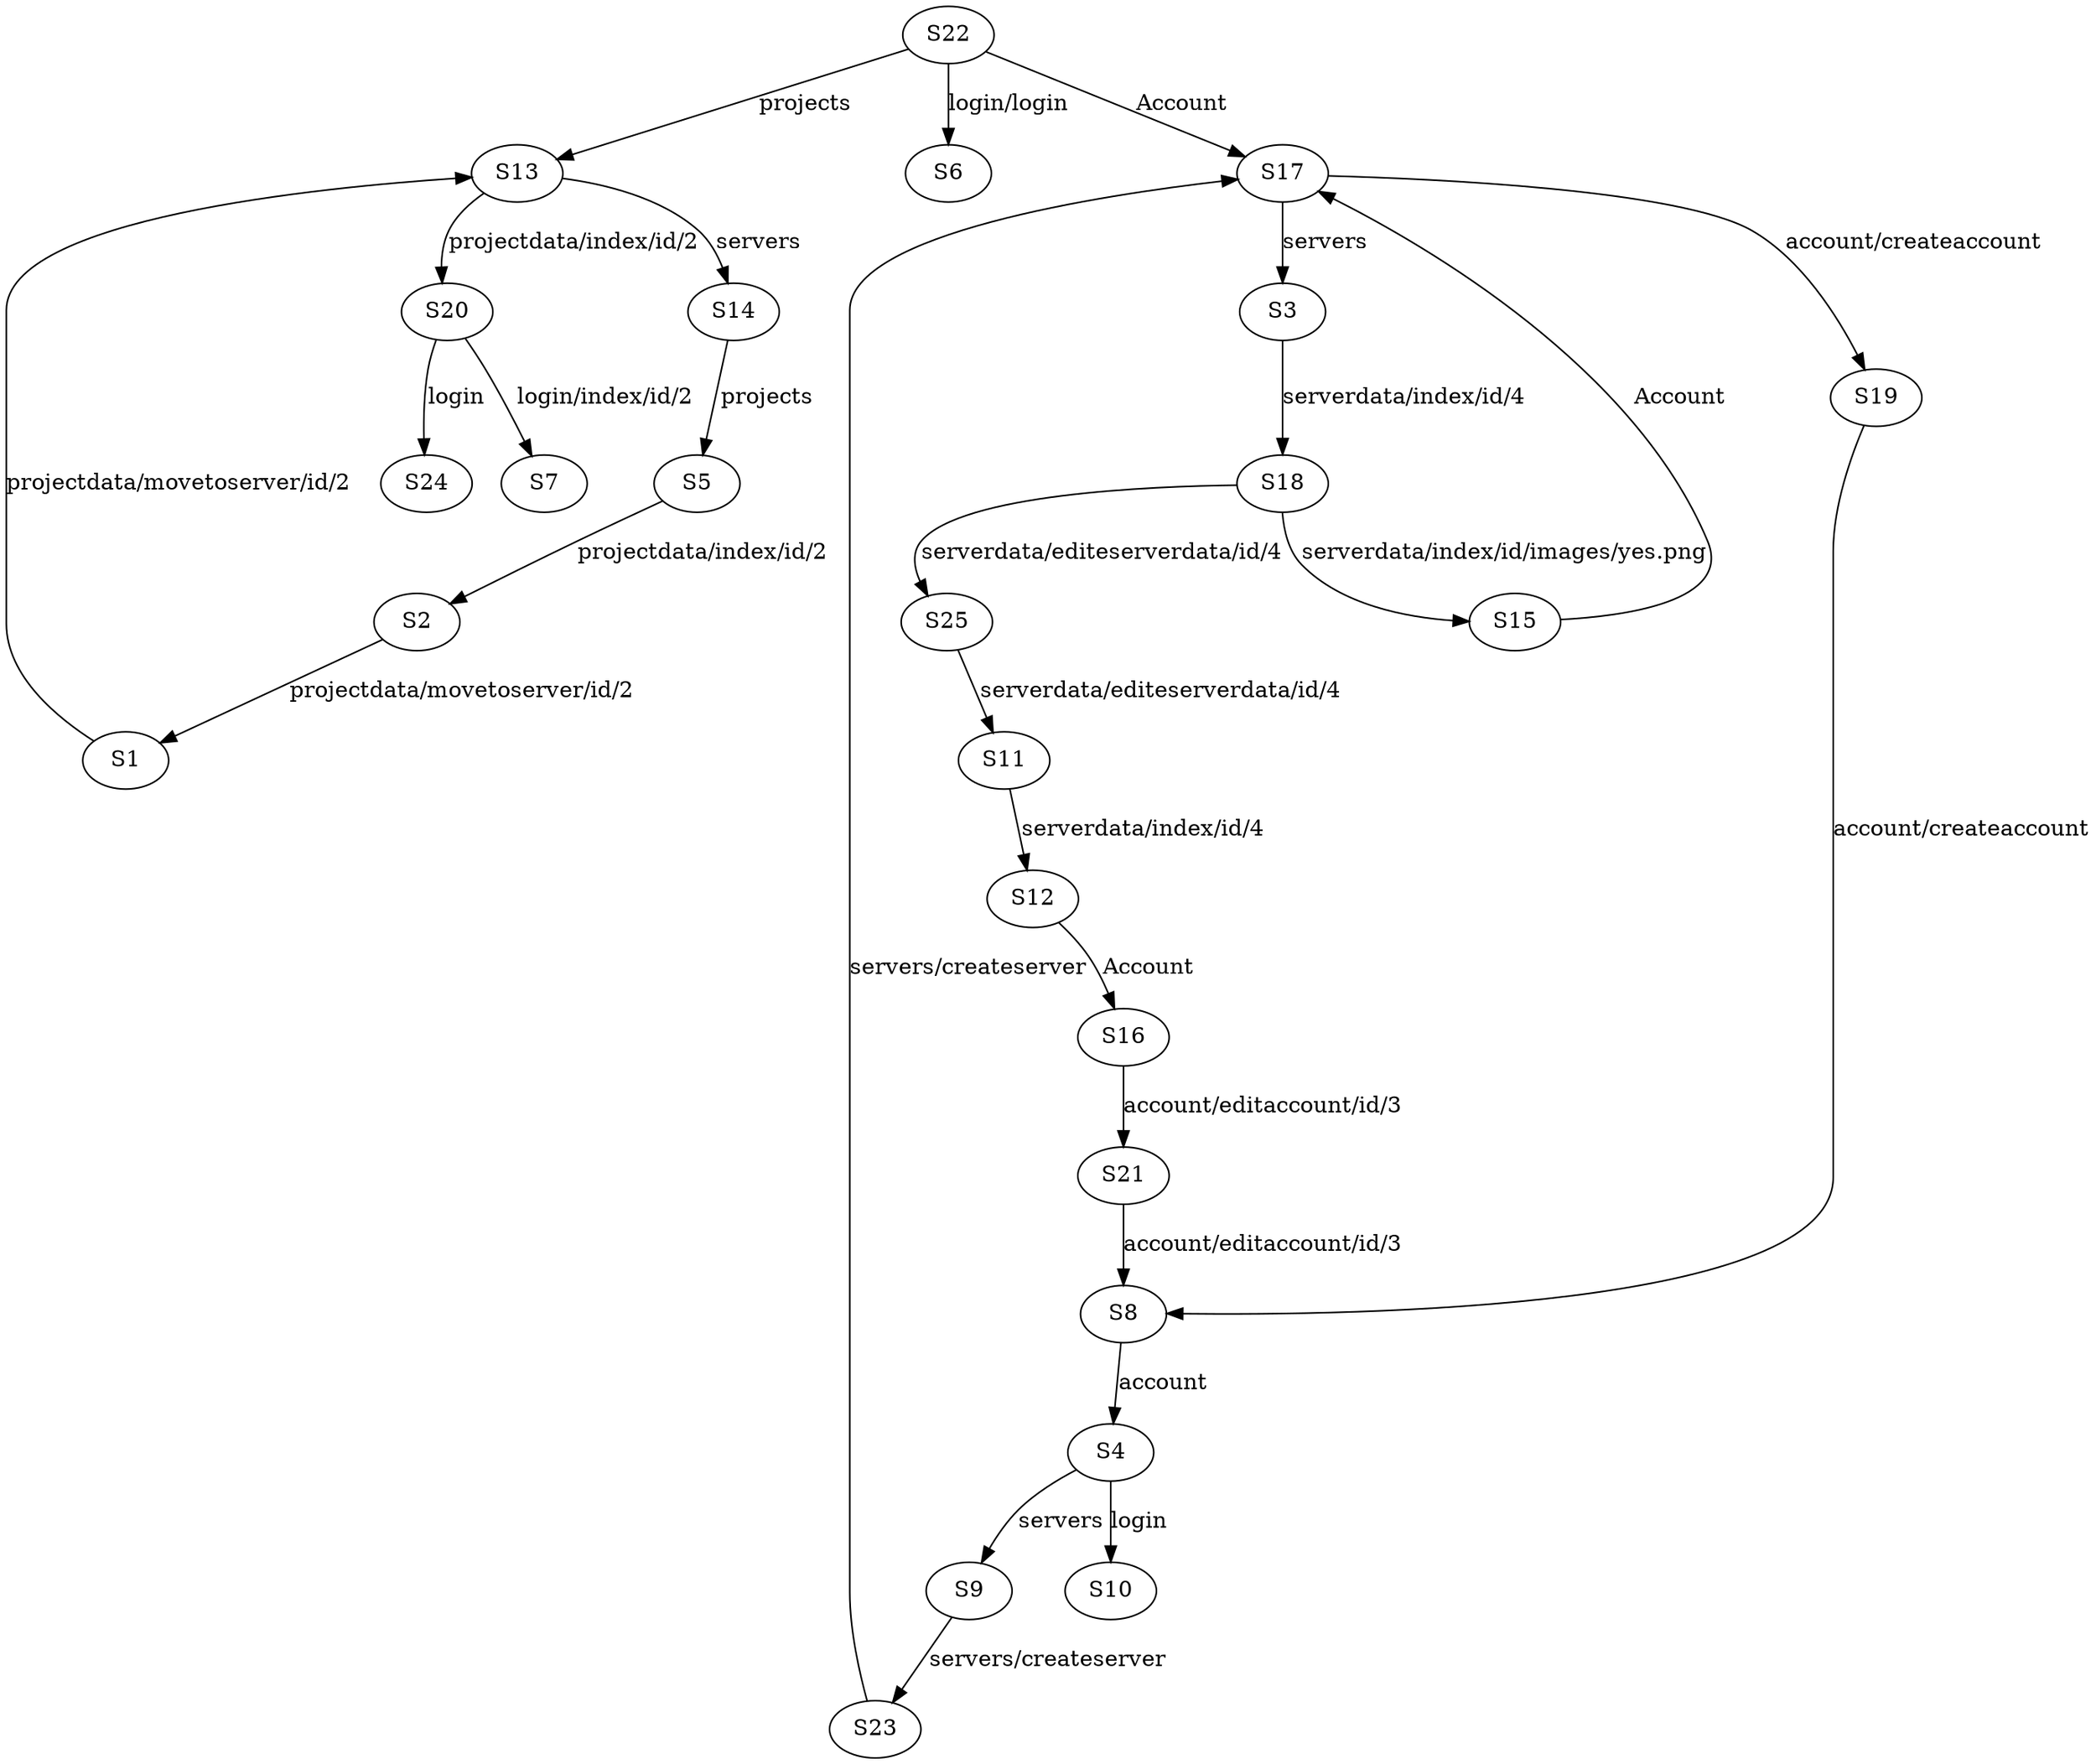 digraph fsm {
S22 -> S13 [label="projects"];
S22 -> S6 [label="login/login"];
S22 -> S17 [label="Account"];
S13 -> S14 [label="servers"];
S13 -> S20 [label="projectdata/index/id/2"];
S14 -> S5 [label="projects"];
S5 -> S2 [label="projectdata/index/id/2"];
S2 -> S1 [label="projectdata/movetoserver/id/2"];
S1 -> S13 [label="projectdata/movetoserver/id/2"];
S20 -> S7 [label="login/index/id/2"];
S20 -> S24 [label="login"];
S17 -> S3 [label="servers"];
S17 -> S19 [label="account/createaccount"];
S3 -> S18 [label="serverdata/index/id/4"];
S18 -> S15 [label="serverdata/index/id/images/yes.png"];
S18 -> S25 [label="serverdata/editeserverdata/id/4"];
S15 -> S17 [label="Account"];
S25 -> S11 [label="serverdata/editeserverdata/id/4"];
S11 -> S12 [label="serverdata/index/id/4"];
S12 -> S16 [label="Account"];
S16 -> S21 [label="account/editaccount/id/3"];
S21 -> S8 [label="account/editaccount/id/3"];
S8 -> S4 [label="account"];
S4 -> S10 [label="login"];
S4 -> S9 [label="servers"];
S9 -> S23 [label="servers/createserver"];
S23 -> S17 [label="servers/createserver"];
S19 -> S8 [label="account/createaccount"];
}
